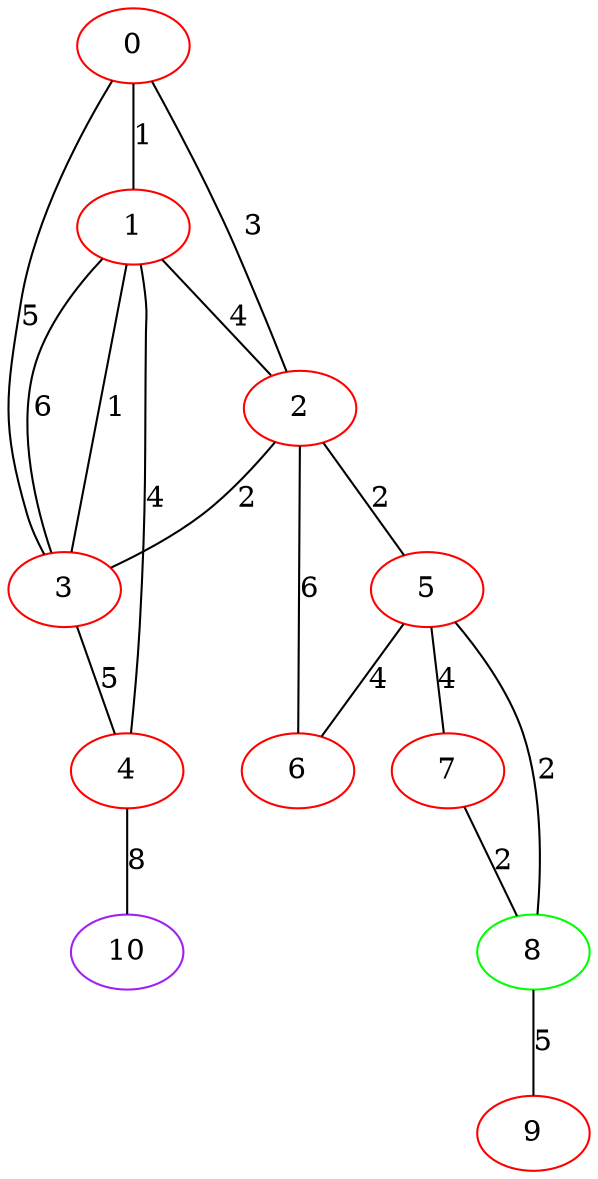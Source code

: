 graph "" {
0 [color=red, weight=1];
1 [color=red, weight=1];
2 [color=red, weight=1];
3 [color=red, weight=1];
4 [color=red, weight=1];
5 [color=red, weight=1];
6 [color=red, weight=1];
7 [color=red, weight=1];
8 [color=green, weight=2];
9 [color=red, weight=1];
10 [color=purple, weight=4];
0 -- 1  [key=0, label=1];
0 -- 2  [key=0, label=3];
0 -- 3  [key=0, label=5];
1 -- 2  [key=0, label=4];
1 -- 3  [key=0, label=6];
1 -- 3  [key=1, label=1];
1 -- 4  [key=0, label=4];
2 -- 3  [key=0, label=2];
2 -- 5  [key=0, label=2];
2 -- 6  [key=0, label=6];
3 -- 4  [key=0, label=5];
4 -- 10  [key=0, label=8];
5 -- 8  [key=0, label=2];
5 -- 6  [key=0, label=4];
5 -- 7  [key=0, label=4];
7 -- 8  [key=0, label=2];
8 -- 9  [key=0, label=5];
}

